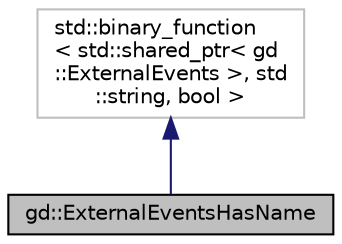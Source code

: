 digraph "gd::ExternalEventsHasName"
{
  edge [fontname="Helvetica",fontsize="10",labelfontname="Helvetica",labelfontsize="10"];
  node [fontname="Helvetica",fontsize="10",shape=record];
  Node1 [label="gd::ExternalEventsHasName",height=0.2,width=0.4,color="black", fillcolor="grey75", style="filled", fontcolor="black"];
  Node2 -> Node1 [dir="back",color="midnightblue",fontsize="10",style="solid",fontname="Helvetica"];
  Node2 [label="std::binary_function\l\< std::shared_ptr\< gd\l::ExternalEvents \>, std\l::string, bool \>",height=0.2,width=0.4,color="grey75", fillcolor="white", style="filled"];
}
